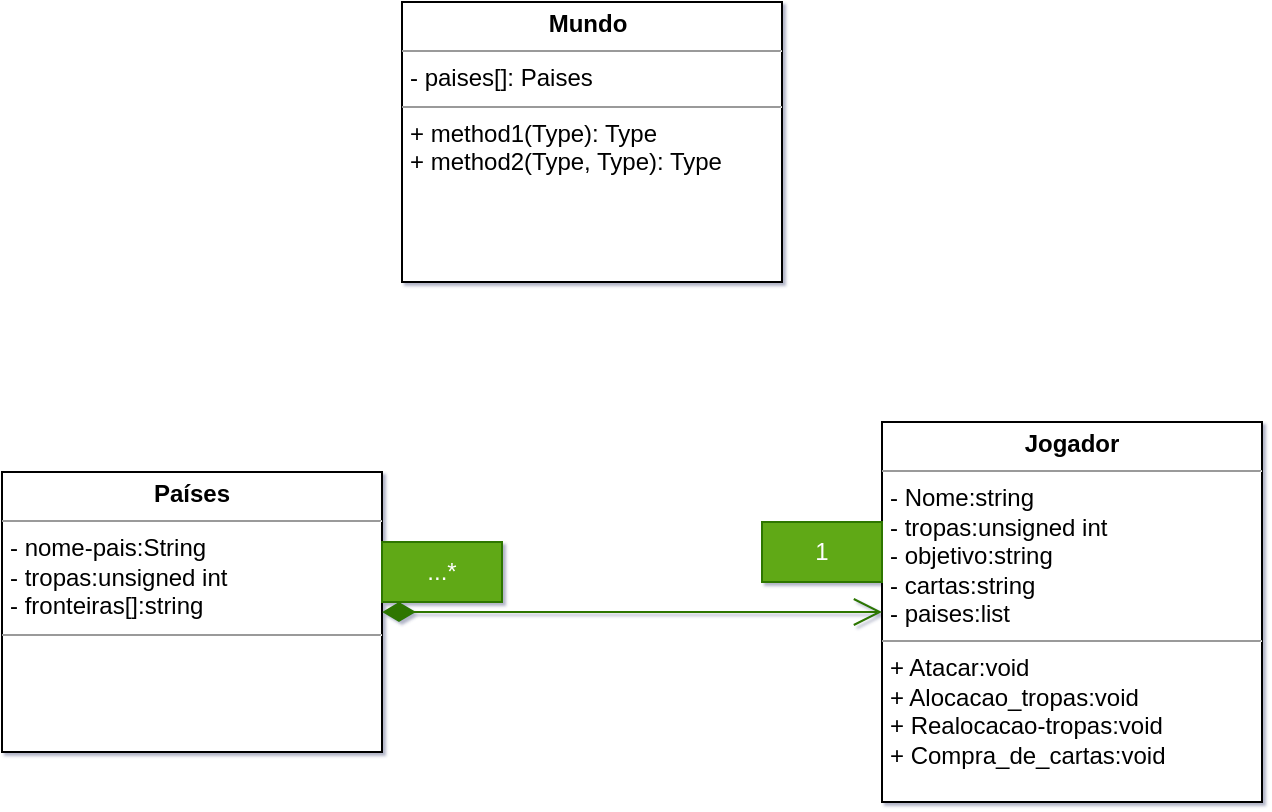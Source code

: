 <mxfile>
    <diagram id="G2Z8QH3HS3N4TmG5t8yA" name="Página-1">
        <mxGraphModel dx="1220" dy="796" grid="1" gridSize="10" guides="1" tooltips="1" connect="1" arrows="1" fold="1" page="1" pageScale="1" pageWidth="827" pageHeight="1169" background="#ffffff" math="0" shadow="1">
            <root>
                <mxCell id="0"/>
                <mxCell id="1" parent="0"/>
                <mxCell id="10" value="&lt;p style=&quot;margin: 0px ; margin-top: 4px ; text-align: center&quot;&gt;&lt;b&gt;Países&lt;/b&gt;&lt;/p&gt;&lt;hr size=&quot;1&quot;&gt;&lt;p style=&quot;margin: 0px ; margin-left: 4px&quot;&gt;- nome-pais:String&lt;br&gt;- tropas:unsigned int&lt;/p&gt;&lt;p style=&quot;margin: 0px ; margin-left: 4px&quot;&gt;- fronteiras[]:string&lt;/p&gt;&lt;hr size=&quot;1&quot;&gt;&lt;p style=&quot;margin: 0px ; margin-left: 4px&quot;&gt;&lt;br&gt;&lt;/p&gt;" style="verticalAlign=top;align=left;overflow=fill;fontSize=12;fontFamily=Helvetica;html=1;" parent="1" vertex="1">
                    <mxGeometry x="110" y="305" width="190" height="140" as="geometry"/>
                </mxCell>
                <mxCell id="11" value="&lt;p style=&quot;margin: 0px ; margin-top: 4px ; text-align: center&quot;&gt;&lt;b&gt;Jogador&lt;/b&gt;&lt;/p&gt;&lt;hr size=&quot;1&quot;&gt;&lt;p style=&quot;margin: 0px ; margin-left: 4px&quot;&gt;- Nome:string&lt;/p&gt;&lt;p style=&quot;margin: 0px ; margin-left: 4px&quot;&gt;- tropas:unsigned int&lt;/p&gt;&lt;p style=&quot;margin: 0px ; margin-left: 4px&quot;&gt;- objetivo:string&lt;/p&gt;&lt;p style=&quot;margin: 0px ; margin-left: 4px&quot;&gt;- cartas:string&lt;/p&gt;&lt;p style=&quot;margin: 0px ; margin-left: 4px&quot;&gt;- paises:list&lt;/p&gt;&lt;hr size=&quot;1&quot;&gt;&lt;p style=&quot;margin: 0px ; margin-left: 4px&quot;&gt;+ Atacar:void&lt;br&gt;+ Alocacao_tropas:void&lt;/p&gt;&lt;p style=&quot;margin: 0px ; margin-left: 4px&quot;&gt;+ Realocacao-tropas:void&lt;/p&gt;&lt;p style=&quot;margin: 0px ; margin-left: 4px&quot;&gt;+ Compra_de_cartas:void&lt;/p&gt;" style="verticalAlign=top;align=left;overflow=fill;fontSize=12;fontFamily=Helvetica;html=1;" parent="1" vertex="1">
                    <mxGeometry x="550" y="280" width="190" height="190" as="geometry"/>
                </mxCell>
                <mxCell id="12" value="" style="endArrow=open;html=1;endSize=12;startArrow=diamondThin;startSize=14;startFill=1;edgeStyle=orthogonalEdgeStyle;align=left;verticalAlign=bottom;exitX=1;exitY=0.5;exitDx=0;exitDy=0;entryX=0;entryY=0.5;entryDx=0;entryDy=0;fillColor=#60a917;strokeColor=#2D7600;" parent="1" source="10" target="11" edge="1">
                    <mxGeometry x="-0.476" y="-150" relative="1" as="geometry">
                        <mxPoint x="360" y="350" as="sourcePoint"/>
                        <mxPoint x="520" y="350" as="targetPoint"/>
                        <mxPoint x="-95" y="140" as="offset"/>
                    </mxGeometry>
                </mxCell>
                <mxCell id="13" value="&lt;font color=&quot;#ffffff&quot;&gt;...*&lt;/font&gt;" style="text;html=1;align=center;verticalAlign=middle;whiteSpace=wrap;rounded=0;fillColor=#60a917;fontColor=#ffffff;strokeColor=#2D7600;" parent="1" vertex="1">
                    <mxGeometry x="300" y="340" width="60" height="30" as="geometry"/>
                </mxCell>
                <mxCell id="14" value="1" style="text;html=1;strokeColor=#2D7600;fillColor=#60a917;align=center;verticalAlign=middle;whiteSpace=wrap;rounded=0;fontColor=#ffffff;" parent="1" vertex="1">
                    <mxGeometry x="490" y="330" width="60" height="30" as="geometry"/>
                </mxCell>
                <mxCell id="17" value="&lt;p style=&quot;margin: 0px ; margin-top: 4px ; text-align: center&quot;&gt;&lt;/p&gt;&lt;b style=&quot;text-align: center&quot;&gt;&lt;span style=&quot;white-space: pre&quot;&gt;&#9;&lt;/span&gt;&lt;span style=&quot;white-space: pre&quot;&gt;&#9;&lt;/span&gt;&amp;nbsp; &amp;nbsp; &amp;nbsp; Mundo&lt;/b&gt;&lt;hr size=&quot;1&quot;&gt;&lt;p style=&quot;margin: 0px ; margin-left: 4px&quot;&gt;- paises[]: Paises&lt;/p&gt;&lt;hr size=&quot;1&quot;&gt;&lt;p style=&quot;margin: 0px ; margin-left: 4px&quot;&gt;+ method1(Type): Type&lt;br&gt;+ method2(Type, Type): Type&lt;/p&gt;" style="verticalAlign=top;align=left;overflow=fill;fontSize=12;fontFamily=Helvetica;html=1;" parent="1" vertex="1">
                    <mxGeometry x="310" y="70" width="190" height="140" as="geometry"/>
                </mxCell>
            </root>
        </mxGraphModel>
    </diagram>
</mxfile>